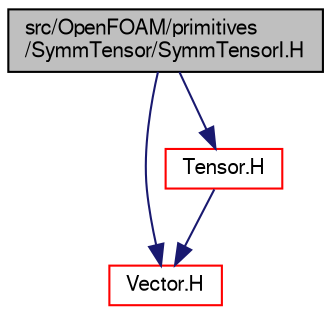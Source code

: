 digraph "src/OpenFOAM/primitives/SymmTensor/SymmTensorI.H"
{
  bgcolor="transparent";
  edge [fontname="FreeSans",fontsize="10",labelfontname="FreeSans",labelfontsize="10"];
  node [fontname="FreeSans",fontsize="10",shape=record];
  Node0 [label="src/OpenFOAM/primitives\l/SymmTensor/SymmTensorI.H",height=0.2,width=0.4,color="black", fillcolor="grey75", style="filled", fontcolor="black"];
  Node0 -> Node1 [color="midnightblue",fontsize="10",style="solid",fontname="FreeSans"];
  Node1 [label="Vector.H",height=0.2,width=0.4,color="red",URL="$a12839.html"];
  Node0 -> Node44 [color="midnightblue",fontsize="10",style="solid",fontname="FreeSans"];
  Node44 [label="Tensor.H",height=0.2,width=0.4,color="red",URL="$a12758.html"];
  Node44 -> Node1 [color="midnightblue",fontsize="10",style="solid",fontname="FreeSans"];
}

